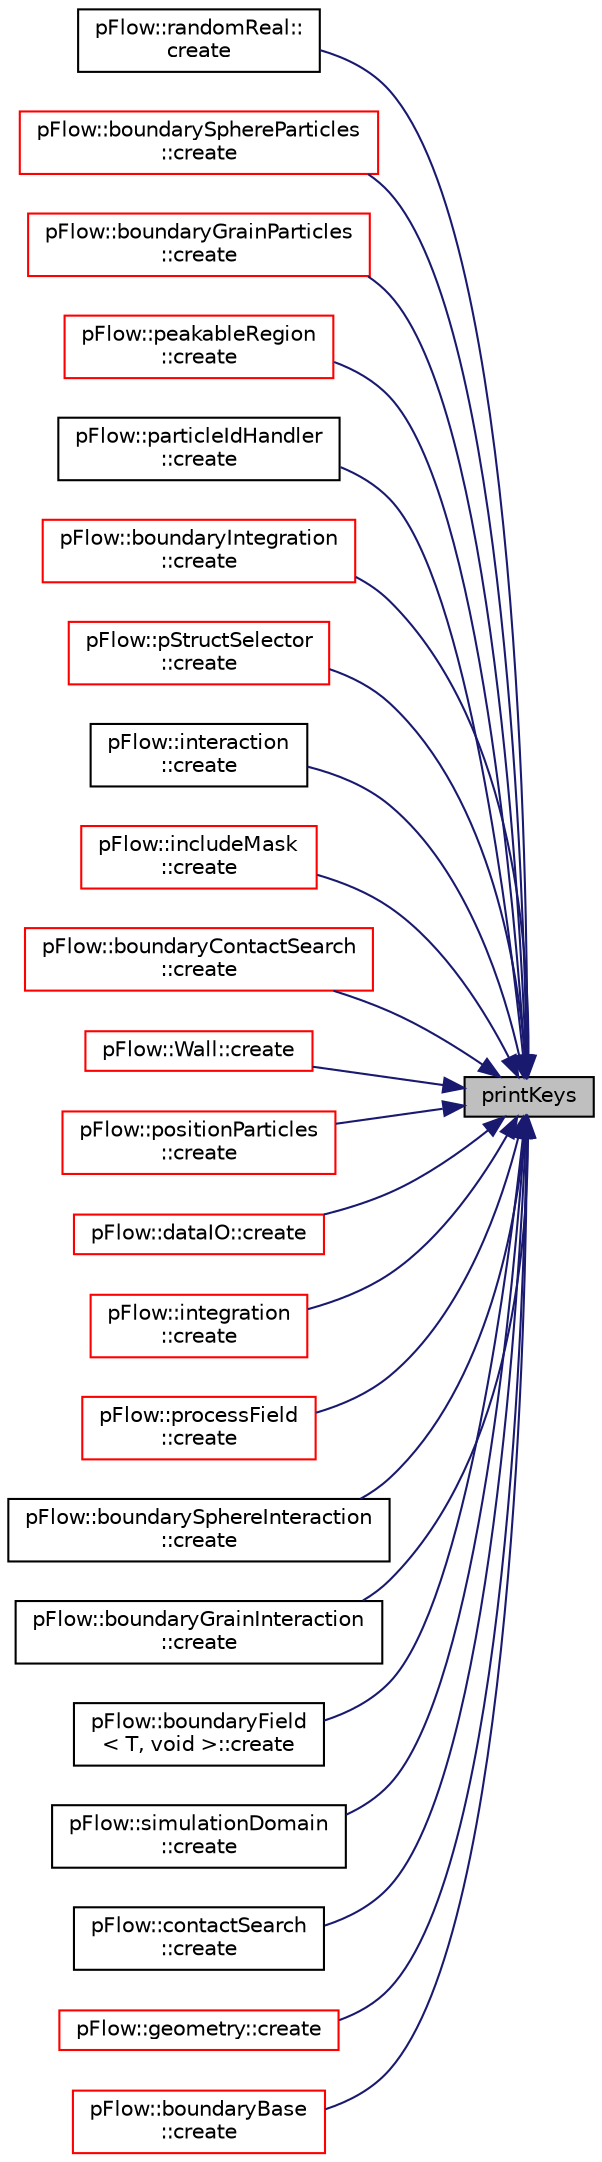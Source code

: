 digraph "printKeys"
{
 // LATEX_PDF_SIZE
  edge [fontname="Helvetica",fontsize="10",labelfontname="Helvetica",labelfontsize="10"];
  node [fontname="Helvetica",fontsize="10",shape=record];
  rankdir="RL";
  Node1 [label="printKeys",height=0.2,width=0.4,color="black", fillcolor="grey75", style="filled", fontcolor="black",tooltip=" "];
  Node1 -> Node2 [dir="back",color="midnightblue",fontsize="10",style="solid",fontname="Helvetica"];
  Node2 [label="pFlow::randomReal::\lcreate",height=0.2,width=0.4,color="black", fillcolor="white", style="filled",URL="$classpFlow_1_1randomReal.html#a56210becacba9d1d2f84fcc998cbbab2",tooltip=" "];
  Node1 -> Node3 [dir="back",color="midnightblue",fontsize="10",style="solid",fontname="Helvetica"];
  Node3 [label="pFlow::boundarySphereParticles\l::create",height=0.2,width=0.4,color="red", fillcolor="white", style="filled",URL="$classpFlow_1_1boundarySphereParticles.html#a1fb3212dfcf7708a179b401c84e3fb11",tooltip=" "];
  Node1 -> Node5 [dir="back",color="midnightblue",fontsize="10",style="solid",fontname="Helvetica"];
  Node5 [label="pFlow::boundaryGrainParticles\l::create",height=0.2,width=0.4,color="red", fillcolor="white", style="filled",URL="$classpFlow_1_1boundaryGrainParticles.html#a70222c2237cce551589b4db83868a3a7",tooltip=" "];
  Node1 -> Node7 [dir="back",color="midnightblue",fontsize="10",style="solid",fontname="Helvetica"];
  Node7 [label="pFlow::peakableRegion\l::create",height=0.2,width=0.4,color="red", fillcolor="white", style="filled",URL="$classpFlow_1_1peakableRegion.html#a7c89091eec63fb3273bfeac98f38343f",tooltip=" "];
  Node1 -> Node11 [dir="back",color="midnightblue",fontsize="10",style="solid",fontname="Helvetica"];
  Node11 [label="pFlow::particleIdHandler\l::create",height=0.2,width=0.4,color="black", fillcolor="white", style="filled",URL="$classpFlow_1_1particleIdHandler.html#a916064ccf229e3608f27fef9d03d81c5",tooltip=" "];
  Node1 -> Node12 [dir="back",color="midnightblue",fontsize="10",style="solid",fontname="Helvetica"];
  Node12 [label="pFlow::boundaryIntegration\l::create",height=0.2,width=0.4,color="red", fillcolor="white", style="filled",URL="$classpFlow_1_1boundaryIntegration.html#a8dab573c2ea9c7b3d4a5d4328c10e406",tooltip=" "];
  Node1 -> Node14 [dir="back",color="midnightblue",fontsize="10",style="solid",fontname="Helvetica"];
  Node14 [label="pFlow::pStructSelector\l::create",height=0.2,width=0.4,color="red", fillcolor="white", style="filled",URL="$classpFlow_1_1pStructSelector.html#a62b7680c6f7727fa992c0ac97c6a1a6a",tooltip=" "];
  Node1 -> Node17 [dir="back",color="midnightblue",fontsize="10",style="solid",fontname="Helvetica"];
  Node17 [label="pFlow::interaction\l::create",height=0.2,width=0.4,color="black", fillcolor="white", style="filled",URL="$classpFlow_1_1interaction.html#a4719440c5da75bf4bc6776501d106bf9",tooltip=" "];
  Node1 -> Node18 [dir="back",color="midnightblue",fontsize="10",style="solid",fontname="Helvetica"];
  Node18 [label="pFlow::includeMask\l::create",height=0.2,width=0.4,color="red", fillcolor="white", style="filled",URL="$classpFlow_1_1includeMask.html#a2d6fa293e543267f3139df717b643ca9",tooltip=" "];
  Node1 -> Node21 [dir="back",color="midnightblue",fontsize="10",style="solid",fontname="Helvetica"];
  Node21 [label="pFlow::boundaryContactSearch\l::create",height=0.2,width=0.4,color="red", fillcolor="white", style="filled",URL="$classpFlow_1_1boundaryContactSearch.html#afead06ac592f3a9259fcaa315b635a86",tooltip=" "];
  Node1 -> Node24 [dir="back",color="midnightblue",fontsize="10",style="solid",fontname="Helvetica"];
  Node24 [label="pFlow::Wall::create",height=0.2,width=0.4,color="red", fillcolor="white", style="filled",URL="$classpFlow_1_1Wall.html#aea93e0565c241dc8f5b19f8f094d1f1e",tooltip=" "];
  Node1 -> Node26 [dir="back",color="midnightblue",fontsize="10",style="solid",fontname="Helvetica"];
  Node26 [label="pFlow::positionParticles\l::create",height=0.2,width=0.4,color="red", fillcolor="white", style="filled",URL="$classpFlow_1_1positionParticles.html#a0d95474ff75022a4da26bee4db2583e9",tooltip=" "];
  Node1 -> Node27 [dir="back",color="midnightblue",fontsize="10",style="solid",fontname="Helvetica"];
  Node27 [label="pFlow::dataIO::create",height=0.2,width=0.4,color="red", fillcolor="white", style="filled",URL="$classpFlow_1_1dataIO.html#a424bdb966eba81f33c13d97483d83fd4",tooltip=" "];
  Node1 -> Node30 [dir="back",color="midnightblue",fontsize="10",style="solid",fontname="Helvetica"];
  Node30 [label="pFlow::integration\l::create",height=0.2,width=0.4,color="red", fillcolor="white", style="filled",URL="$classpFlow_1_1integration.html#a293e861f8b422eca2e189e4e28d73fc9",tooltip="Create the polymorphic object based on inputs."];
  Node1 -> Node33 [dir="back",color="midnightblue",fontsize="10",style="solid",fontname="Helvetica"];
  Node33 [label="pFlow::processField\l::create",height=0.2,width=0.4,color="red", fillcolor="white", style="filled",URL="$classpFlow_1_1processField.html#ae098f06d923b58ddc591b1cef457f947",tooltip=" "];
  Node1 -> Node36 [dir="back",color="midnightblue",fontsize="10",style="solid",fontname="Helvetica"];
  Node36 [label="pFlow::boundarySphereInteraction\l::create",height=0.2,width=0.4,color="black", fillcolor="white", style="filled",URL="$classpFlow_1_1boundarySphereInteraction.html#ae96390cd756685b407c22501a661d047",tooltip=" "];
  Node1 -> Node37 [dir="back",color="midnightblue",fontsize="10",style="solid",fontname="Helvetica"];
  Node37 [label="pFlow::boundaryGrainInteraction\l::create",height=0.2,width=0.4,color="black", fillcolor="white", style="filled",URL="$classpFlow_1_1boundaryGrainInteraction.html#a3636be2c671d976b7d3f11537e5b5fb5",tooltip=" "];
  Node1 -> Node38 [dir="back",color="midnightblue",fontsize="10",style="solid",fontname="Helvetica"];
  Node38 [label="pFlow::boundaryField\l\< T, void \>::create",height=0.2,width=0.4,color="black", fillcolor="white", style="filled",URL="$classpFlow_1_1boundaryField.html#ad4129b594497c48bbe69e4a7e212d525",tooltip=" "];
  Node1 -> Node39 [dir="back",color="midnightblue",fontsize="10",style="solid",fontname="Helvetica"];
  Node39 [label="pFlow::simulationDomain\l::create",height=0.2,width=0.4,color="black", fillcolor="white", style="filled",URL="$classpFlow_1_1simulationDomain.html#a004c2603e6fdefd8979485af333a342f",tooltip=" "];
  Node1 -> Node40 [dir="back",color="midnightblue",fontsize="10",style="solid",fontname="Helvetica"];
  Node40 [label="pFlow::contactSearch\l::create",height=0.2,width=0.4,color="black", fillcolor="white", style="filled",URL="$classpFlow_1_1contactSearch.html#ae5b2ba050c4ff4822677d3caf1187b0f",tooltip=" "];
  Node1 -> Node41 [dir="back",color="midnightblue",fontsize="10",style="solid",fontname="Helvetica"];
  Node41 [label="pFlow::geometry::create",height=0.2,width=0.4,color="red", fillcolor="white", style="filled",URL="$classpFlow_1_1geometry.html#aa51dfdf2226a32f80d368186cae16e2b",tooltip=" "];
  Node1 -> Node42 [dir="back",color="midnightblue",fontsize="10",style="solid",fontname="Helvetica"];
  Node42 [label="pFlow::boundaryBase\l::create",height=0.2,width=0.4,color="red", fillcolor="white", style="filled",URL="$classpFlow_1_1boundaryBase.html#a5b87e5be7f6f77ec12a9c38b092011a8",tooltip=" "];
}
